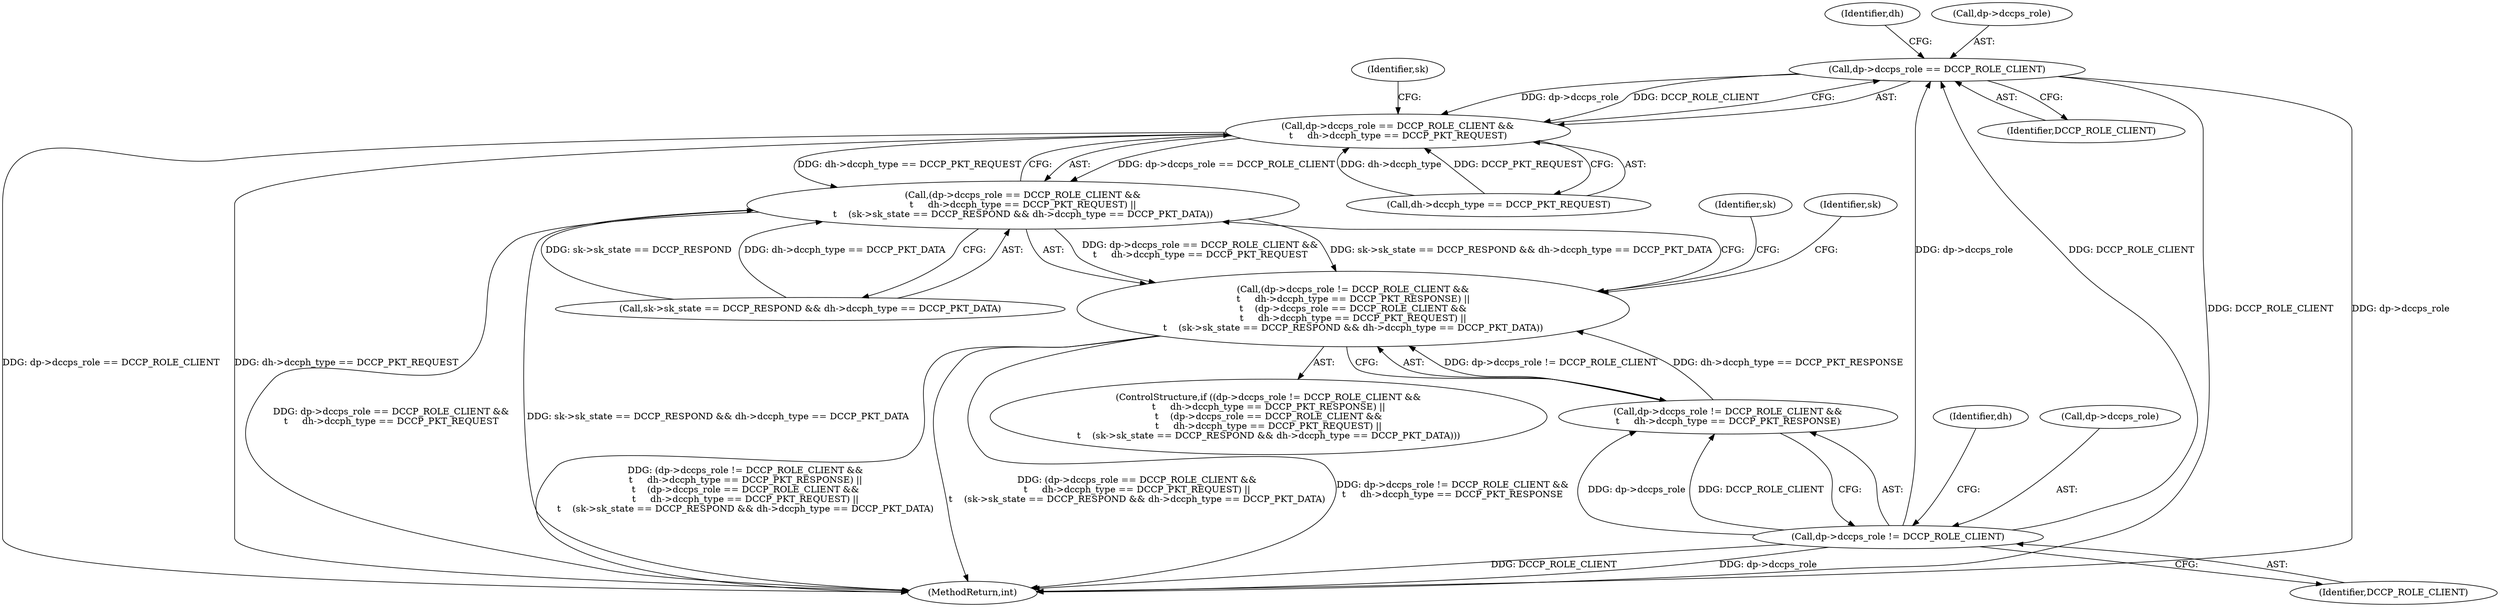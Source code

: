 digraph "0_linux_5edabca9d4cff7f1f2b68f0bac55ef99d9798ba4@pointer" {
"1000217" [label="(Call,dp->dccps_role == DCCP_ROLE_CLIENT)"];
"1000205" [label="(Call,dp->dccps_role != DCCP_ROLE_CLIENT)"];
"1000216" [label="(Call,dp->dccps_role == DCCP_ROLE_CLIENT &&\n\t     dh->dccph_type == DCCP_PKT_REQUEST)"];
"1000215" [label="(Call,(dp->dccps_role == DCCP_ROLE_CLIENT &&\n\t     dh->dccph_type == DCCP_PKT_REQUEST) ||\n\t    (sk->sk_state == DCCP_RESPOND && dh->dccph_type == DCCP_PKT_DATA))"];
"1000203" [label="(Call,(dp->dccps_role != DCCP_ROLE_CLIENT &&\n\t     dh->dccph_type == DCCP_PKT_RESPONSE) ||\n\t    (dp->dccps_role == DCCP_ROLE_CLIENT &&\n\t     dh->dccph_type == DCCP_PKT_REQUEST) ||\n\t    (sk->sk_state == DCCP_RESPOND && dh->dccph_type == DCCP_PKT_DATA))"];
"1000212" [label="(Identifier,dh)"];
"1000222" [label="(Call,dh->dccph_type == DCCP_PKT_REQUEST)"];
"1000383" [label="(MethodReturn,int)"];
"1000205" [label="(Call,dp->dccps_role != DCCP_ROLE_CLIENT)"];
"1000203" [label="(Call,(dp->dccps_role != DCCP_ROLE_CLIENT &&\n\t     dh->dccph_type == DCCP_PKT_RESPONSE) ||\n\t    (dp->dccps_role == DCCP_ROLE_CLIENT &&\n\t     dh->dccph_type == DCCP_PKT_REQUEST) ||\n\t    (sk->sk_state == DCCP_RESPOND && dh->dccph_type == DCCP_PKT_DATA))"];
"1000216" [label="(Call,dp->dccps_role == DCCP_ROLE_CLIENT &&\n\t     dh->dccph_type == DCCP_PKT_REQUEST)"];
"1000217" [label="(Call,dp->dccps_role == DCCP_ROLE_CLIENT)"];
"1000227" [label="(Call,sk->sk_state == DCCP_RESPOND && dh->dccph_type == DCCP_PKT_DATA)"];
"1000202" [label="(ControlStructure,if ((dp->dccps_role != DCCP_ROLE_CLIENT &&\n\t     dh->dccph_type == DCCP_PKT_RESPONSE) ||\n\t    (dp->dccps_role == DCCP_ROLE_CLIENT &&\n\t     dh->dccph_type == DCCP_PKT_REQUEST) ||\n\t    (sk->sk_state == DCCP_RESPOND && dh->dccph_type == DCCP_PKT_DATA)))"];
"1000240" [label="(Identifier,sk)"];
"1000224" [label="(Identifier,dh)"];
"1000209" [label="(Identifier,DCCP_ROLE_CLIENT)"];
"1000204" [label="(Call,dp->dccps_role != DCCP_ROLE_CLIENT &&\n\t     dh->dccph_type == DCCP_PKT_RESPONSE)"];
"1000218" [label="(Call,dp->dccps_role)"];
"1000221" [label="(Identifier,DCCP_ROLE_CLIENT)"];
"1000206" [label="(Call,dp->dccps_role)"];
"1000230" [label="(Identifier,sk)"];
"1000248" [label="(Identifier,sk)"];
"1000215" [label="(Call,(dp->dccps_role == DCCP_ROLE_CLIENT &&\n\t     dh->dccph_type == DCCP_PKT_REQUEST) ||\n\t    (sk->sk_state == DCCP_RESPOND && dh->dccph_type == DCCP_PKT_DATA))"];
"1000217" -> "1000216"  [label="AST: "];
"1000217" -> "1000221"  [label="CFG: "];
"1000218" -> "1000217"  [label="AST: "];
"1000221" -> "1000217"  [label="AST: "];
"1000224" -> "1000217"  [label="CFG: "];
"1000216" -> "1000217"  [label="CFG: "];
"1000217" -> "1000383"  [label="DDG: DCCP_ROLE_CLIENT"];
"1000217" -> "1000383"  [label="DDG: dp->dccps_role"];
"1000217" -> "1000216"  [label="DDG: dp->dccps_role"];
"1000217" -> "1000216"  [label="DDG: DCCP_ROLE_CLIENT"];
"1000205" -> "1000217"  [label="DDG: dp->dccps_role"];
"1000205" -> "1000217"  [label="DDG: DCCP_ROLE_CLIENT"];
"1000205" -> "1000204"  [label="AST: "];
"1000205" -> "1000209"  [label="CFG: "];
"1000206" -> "1000205"  [label="AST: "];
"1000209" -> "1000205"  [label="AST: "];
"1000212" -> "1000205"  [label="CFG: "];
"1000204" -> "1000205"  [label="CFG: "];
"1000205" -> "1000383"  [label="DDG: DCCP_ROLE_CLIENT"];
"1000205" -> "1000383"  [label="DDG: dp->dccps_role"];
"1000205" -> "1000204"  [label="DDG: dp->dccps_role"];
"1000205" -> "1000204"  [label="DDG: DCCP_ROLE_CLIENT"];
"1000216" -> "1000215"  [label="AST: "];
"1000216" -> "1000222"  [label="CFG: "];
"1000222" -> "1000216"  [label="AST: "];
"1000230" -> "1000216"  [label="CFG: "];
"1000215" -> "1000216"  [label="CFG: "];
"1000216" -> "1000383"  [label="DDG: dp->dccps_role == DCCP_ROLE_CLIENT"];
"1000216" -> "1000383"  [label="DDG: dh->dccph_type == DCCP_PKT_REQUEST"];
"1000216" -> "1000215"  [label="DDG: dp->dccps_role == DCCP_ROLE_CLIENT"];
"1000216" -> "1000215"  [label="DDG: dh->dccph_type == DCCP_PKT_REQUEST"];
"1000222" -> "1000216"  [label="DDG: dh->dccph_type"];
"1000222" -> "1000216"  [label="DDG: DCCP_PKT_REQUEST"];
"1000215" -> "1000203"  [label="AST: "];
"1000215" -> "1000227"  [label="CFG: "];
"1000227" -> "1000215"  [label="AST: "];
"1000203" -> "1000215"  [label="CFG: "];
"1000215" -> "1000383"  [label="DDG: dp->dccps_role == DCCP_ROLE_CLIENT &&\n\t     dh->dccph_type == DCCP_PKT_REQUEST"];
"1000215" -> "1000383"  [label="DDG: sk->sk_state == DCCP_RESPOND && dh->dccph_type == DCCP_PKT_DATA"];
"1000215" -> "1000203"  [label="DDG: dp->dccps_role == DCCP_ROLE_CLIENT &&\n\t     dh->dccph_type == DCCP_PKT_REQUEST"];
"1000215" -> "1000203"  [label="DDG: sk->sk_state == DCCP_RESPOND && dh->dccph_type == DCCP_PKT_DATA"];
"1000227" -> "1000215"  [label="DDG: sk->sk_state == DCCP_RESPOND"];
"1000227" -> "1000215"  [label="DDG: dh->dccph_type == DCCP_PKT_DATA"];
"1000203" -> "1000202"  [label="AST: "];
"1000203" -> "1000204"  [label="CFG: "];
"1000204" -> "1000203"  [label="AST: "];
"1000240" -> "1000203"  [label="CFG: "];
"1000248" -> "1000203"  [label="CFG: "];
"1000203" -> "1000383"  [label="DDG: (dp->dccps_role != DCCP_ROLE_CLIENT &&\n\t     dh->dccph_type == DCCP_PKT_RESPONSE) ||\n\t    (dp->dccps_role == DCCP_ROLE_CLIENT &&\n\t     dh->dccph_type == DCCP_PKT_REQUEST) ||\n\t    (sk->sk_state == DCCP_RESPOND && dh->dccph_type == DCCP_PKT_DATA)"];
"1000203" -> "1000383"  [label="DDG: (dp->dccps_role == DCCP_ROLE_CLIENT &&\n\t     dh->dccph_type == DCCP_PKT_REQUEST) ||\n\t    (sk->sk_state == DCCP_RESPOND && dh->dccph_type == DCCP_PKT_DATA)"];
"1000203" -> "1000383"  [label="DDG: dp->dccps_role != DCCP_ROLE_CLIENT &&\n\t     dh->dccph_type == DCCP_PKT_RESPONSE"];
"1000204" -> "1000203"  [label="DDG: dp->dccps_role != DCCP_ROLE_CLIENT"];
"1000204" -> "1000203"  [label="DDG: dh->dccph_type == DCCP_PKT_RESPONSE"];
}
